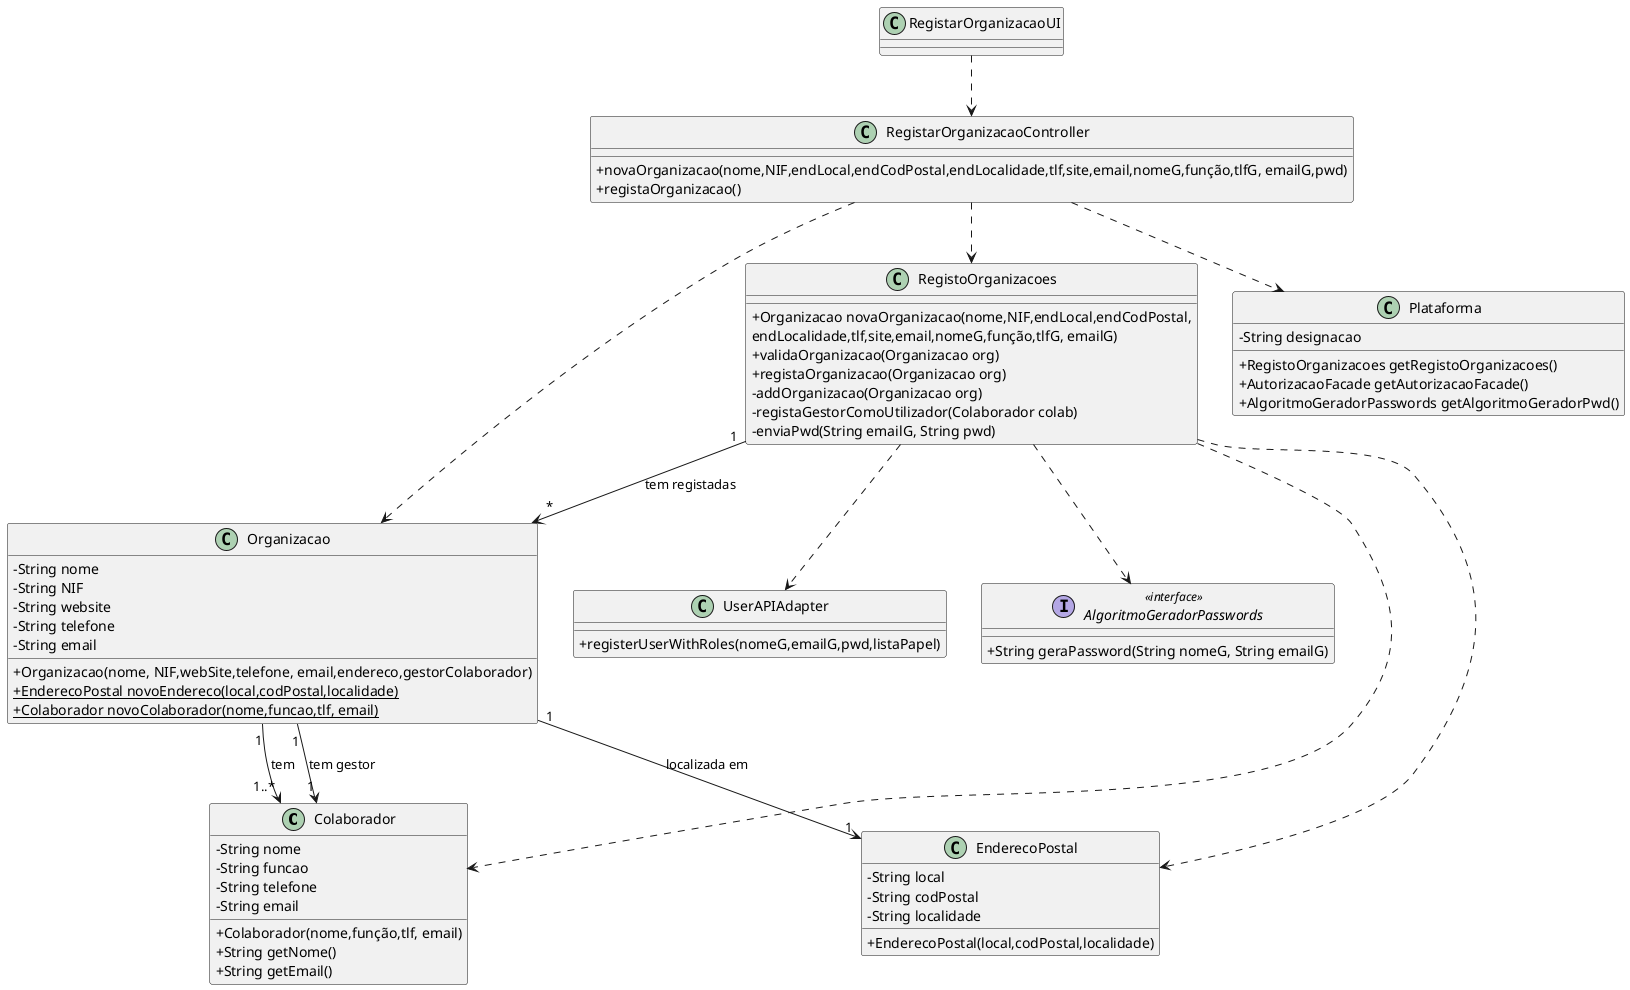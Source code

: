 @startuml
skinparam classAttributeIconSize 0

class Colaborador {
  -String nome
  -String funcao
  -String telefone
  -String email
  +Colaborador(nome,função,tlf, email)
  +String getNome()
  +String getEmail()
}

class EnderecoPostal {
  -String local
  -String codPostal
  -String localidade
  +EnderecoPostal(local,codPostal,localidade)
}

class Organizacao {
  -String nome
  -String NIF
  -String website
  -String telefone
  -String email
  +Organizacao(nome, NIF,webSite,telefone, email,endereco,gestorColaborador)
  +{static} EnderecoPostal novoEndereco(local,codPostal,localidade)
  +{static} Colaborador novoColaborador(nome,funcao,tlf, email)
}

class Plataforma {
  -String designacao
  + RegistoOrganizacoes getRegistoOrganizacoes()
  + AutorizacaoFacade getAutorizacaoFacade()
  + AlgoritmoGeradorPasswords getAlgoritmoGeradorPwd()
}

class RegistoOrganizacoes {
  +Organizacao novaOrganizacao(nome,NIF,endLocal,endCodPostal,\nendLocalidade,tlf,site,email,nomeG,função,tlfG, emailG)
  +validaOrganizacao(Organizacao org)
  +registaOrganizacao(Organizacao org)
  -addOrganizacao(Organizacao org)
  -registaGestorComoUtilizador(Colaborador colab)
  -enviaPwd(String emailG, String pwd)
}

class UserAPIAdapter {
   +registerUserWithRoles(nomeG,emailG,pwd,listaPapel)
}

interface AlgoritmoGeradorPasswords <<interface>>{
   +String geraPassword(String nomeG, String emailG)
}

class RegistarOrganizacaoController {
    +novaOrganizacao(nome,NIF,endLocal,endCodPostal,endLocalidade,tlf,site,email,nomeG,função,tlfG, emailG,pwd)
    +registaOrganizacao()
}

class RegistarOrganizacaoUI {
}

RegistarOrganizacaoUI ..> RegistarOrganizacaoController
RegistarOrganizacaoController ..> Plataforma
RegistarOrganizacaoController ..> RegistoOrganizacoes
RegistarOrganizacaoController ..> Organizacao

RegistoOrganizacoes "1" --> "*" Organizacao : tem registadas
RegistoOrganizacoes ..> Colaborador
RegistoOrganizacoes ..> EnderecoPostal
RegistoOrganizacoes ..> UserAPIAdapter
RegistoOrganizacoes ..> AlgoritmoGeradorPasswords
Organizacao "1" --> "1..*" Colaborador: tem
Organizacao "1" --> "1" Colaborador: tem gestor
Organizacao "1" --> "1" EnderecoPostal: localizada em

@enduml